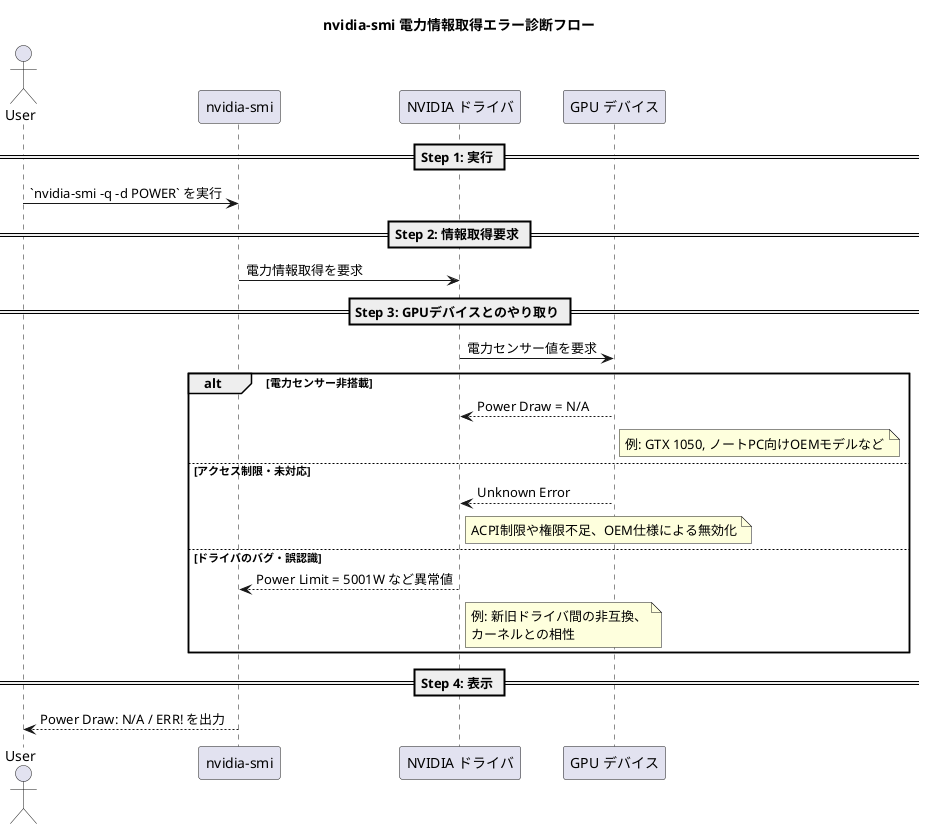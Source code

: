 @startuml
title nvidia-smi 電力情報取得エラー診断フロー

actor User

== Step 1: 実行 ==
User -> "nvidia-smi" : `nvidia-smi -q -d POWER` を実行

== Step 2: 情報取得要求 ==
"nvidia-smi" -> "NVIDIA ドライバ" : 電力情報取得を要求

== Step 3: GPUデバイスとのやり取り ==
"NVIDIA ドライバ" -> "GPU デバイス" : 電力センサー値を要求

alt 電力センサー非搭載
    "GPU デバイス" --> "NVIDIA ドライバ" : Power Draw = N/A
    note right of "GPU デバイス"
      例: GTX 1050, ノートPC向けOEMモデルなど
    end note
else アクセス制限・未対応
    "GPU デバイス" --> "NVIDIA ドライバ" : Unknown Error
    note right of "NVIDIA ドライバ"
      ACPI制限や権限不足、OEM仕様による無効化
    end note
else ドライバのバグ・誤認識
    "NVIDIA ドライバ" --> "nvidia-smi" : Power Limit = 5001W など異常値
    note right of "NVIDIA ドライバ"
      例: 新旧ドライバ間の非互換、
      カーネルとの相性
    end note
end

== Step 4: 表示 ==
"nvidia-smi" --> User : Power Draw: N/A / ERR! を出力

@enduml